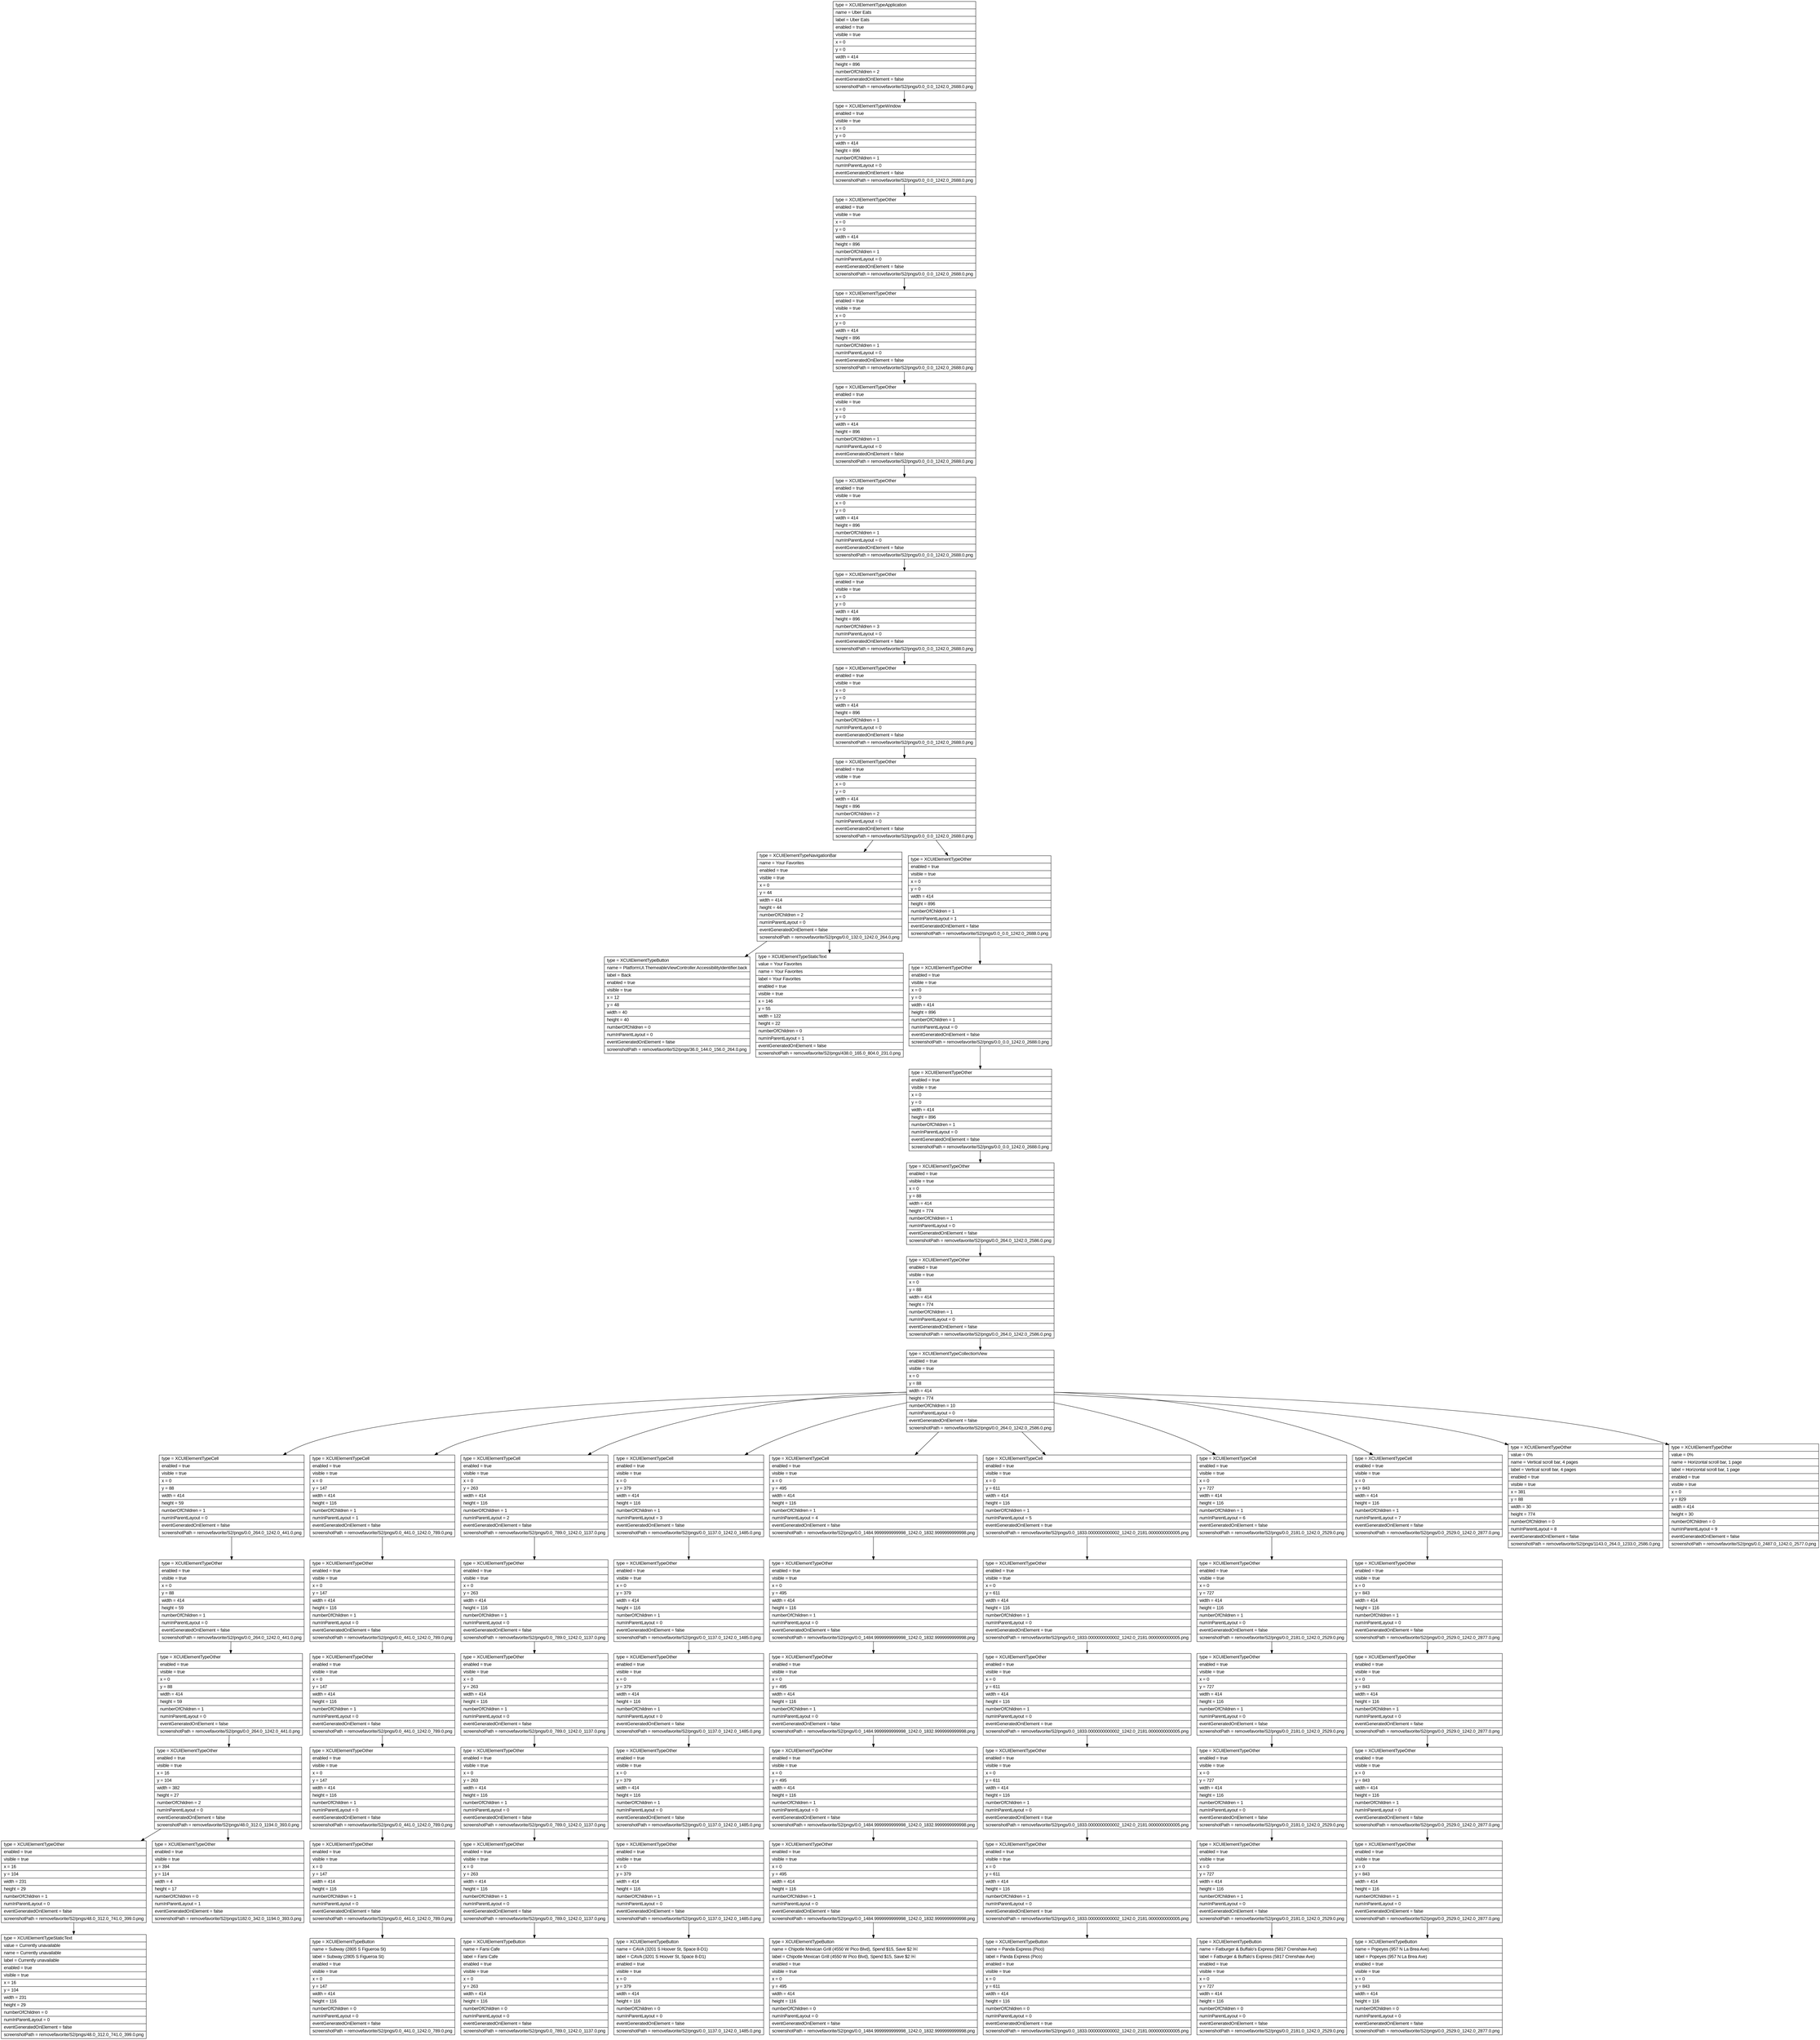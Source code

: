 digraph Layout {

	node [shape=record fontname=Arial];

	0	[label="{type = XCUIElementTypeApplication\l|name = Uber Eats\l|label = Uber Eats\l|enabled = true\l|visible = true\l|x = 0\l|y = 0\l|width = 414\l|height = 896\l|numberOfChildren = 2\l|eventGeneratedOnElement = false \l|screenshotPath = removefavorite/S2/pngs/0.0_0.0_1242.0_2688.0.png\l}"]
	1	[label="{type = XCUIElementTypeWindow\l|enabled = true\l|visible = true\l|x = 0\l|y = 0\l|width = 414\l|height = 896\l|numberOfChildren = 1\l|numInParentLayout = 0\l|eventGeneratedOnElement = false \l|screenshotPath = removefavorite/S2/pngs/0.0_0.0_1242.0_2688.0.png\l}"]
	2	[label="{type = XCUIElementTypeOther\l|enabled = true\l|visible = true\l|x = 0\l|y = 0\l|width = 414\l|height = 896\l|numberOfChildren = 1\l|numInParentLayout = 0\l|eventGeneratedOnElement = false \l|screenshotPath = removefavorite/S2/pngs/0.0_0.0_1242.0_2688.0.png\l}"]
	3	[label="{type = XCUIElementTypeOther\l|enabled = true\l|visible = true\l|x = 0\l|y = 0\l|width = 414\l|height = 896\l|numberOfChildren = 1\l|numInParentLayout = 0\l|eventGeneratedOnElement = false \l|screenshotPath = removefavorite/S2/pngs/0.0_0.0_1242.0_2688.0.png\l}"]
	4	[label="{type = XCUIElementTypeOther\l|enabled = true\l|visible = true\l|x = 0\l|y = 0\l|width = 414\l|height = 896\l|numberOfChildren = 1\l|numInParentLayout = 0\l|eventGeneratedOnElement = false \l|screenshotPath = removefavorite/S2/pngs/0.0_0.0_1242.0_2688.0.png\l}"]
	5	[label="{type = XCUIElementTypeOther\l|enabled = true\l|visible = true\l|x = 0\l|y = 0\l|width = 414\l|height = 896\l|numberOfChildren = 1\l|numInParentLayout = 0\l|eventGeneratedOnElement = false \l|screenshotPath = removefavorite/S2/pngs/0.0_0.0_1242.0_2688.0.png\l}"]
	6	[label="{type = XCUIElementTypeOther\l|enabled = true\l|visible = true\l|x = 0\l|y = 0\l|width = 414\l|height = 896\l|numberOfChildren = 3\l|numInParentLayout = 0\l|eventGeneratedOnElement = false \l|screenshotPath = removefavorite/S2/pngs/0.0_0.0_1242.0_2688.0.png\l}"]
	7	[label="{type = XCUIElementTypeOther\l|enabled = true\l|visible = true\l|x = 0\l|y = 0\l|width = 414\l|height = 896\l|numberOfChildren = 1\l|numInParentLayout = 0\l|eventGeneratedOnElement = false \l|screenshotPath = removefavorite/S2/pngs/0.0_0.0_1242.0_2688.0.png\l}"]
	8	[label="{type = XCUIElementTypeOther\l|enabled = true\l|visible = true\l|x = 0\l|y = 0\l|width = 414\l|height = 896\l|numberOfChildren = 2\l|numInParentLayout = 0\l|eventGeneratedOnElement = false \l|screenshotPath = removefavorite/S2/pngs/0.0_0.0_1242.0_2688.0.png\l}"]
	9	[label="{type = XCUIElementTypeNavigationBar\l|name = Your Favorites\l|enabled = true\l|visible = true\l|x = 0\l|y = 44\l|width = 414\l|height = 44\l|numberOfChildren = 2\l|numInParentLayout = 0\l|eventGeneratedOnElement = false \l|screenshotPath = removefavorite/S2/pngs/0.0_132.0_1242.0_264.0.png\l}"]
	10	[label="{type = XCUIElementTypeOther\l|enabled = true\l|visible = true\l|x = 0\l|y = 0\l|width = 414\l|height = 896\l|numberOfChildren = 1\l|numInParentLayout = 1\l|eventGeneratedOnElement = false \l|screenshotPath = removefavorite/S2/pngs/0.0_0.0_1242.0_2688.0.png\l}"]
	11	[label="{type = XCUIElementTypeButton\l|name = PlatformUI.ThemeableViewController.AccessibilityIdentifier.back\l|label = Back\l|enabled = true\l|visible = true\l|x = 12\l|y = 48\l|width = 40\l|height = 40\l|numberOfChildren = 0\l|numInParentLayout = 0\l|eventGeneratedOnElement = false \l|screenshotPath = removefavorite/S2/pngs/36.0_144.0_156.0_264.0.png\l}"]
	12	[label="{type = XCUIElementTypeStaticText\l|value = Your Favorites\l|name = Your Favorites\l|label = Your Favorites\l|enabled = true\l|visible = true\l|x = 146\l|y = 55\l|width = 122\l|height = 22\l|numberOfChildren = 0\l|numInParentLayout = 1\l|eventGeneratedOnElement = false \l|screenshotPath = removefavorite/S2/pngs/438.0_165.0_804.0_231.0.png\l}"]
	13	[label="{type = XCUIElementTypeOther\l|enabled = true\l|visible = true\l|x = 0\l|y = 0\l|width = 414\l|height = 896\l|numberOfChildren = 1\l|numInParentLayout = 0\l|eventGeneratedOnElement = false \l|screenshotPath = removefavorite/S2/pngs/0.0_0.0_1242.0_2688.0.png\l}"]
	14	[label="{type = XCUIElementTypeOther\l|enabled = true\l|visible = true\l|x = 0\l|y = 0\l|width = 414\l|height = 896\l|numberOfChildren = 1\l|numInParentLayout = 0\l|eventGeneratedOnElement = false \l|screenshotPath = removefavorite/S2/pngs/0.0_0.0_1242.0_2688.0.png\l}"]
	15	[label="{type = XCUIElementTypeOther\l|enabled = true\l|visible = true\l|x = 0\l|y = 88\l|width = 414\l|height = 774\l|numberOfChildren = 1\l|numInParentLayout = 0\l|eventGeneratedOnElement = false \l|screenshotPath = removefavorite/S2/pngs/0.0_264.0_1242.0_2586.0.png\l}"]
	16	[label="{type = XCUIElementTypeOther\l|enabled = true\l|visible = true\l|x = 0\l|y = 88\l|width = 414\l|height = 774\l|numberOfChildren = 1\l|numInParentLayout = 0\l|eventGeneratedOnElement = false \l|screenshotPath = removefavorite/S2/pngs/0.0_264.0_1242.0_2586.0.png\l}"]
	17	[label="{type = XCUIElementTypeCollectionView\l|enabled = true\l|visible = true\l|x = 0\l|y = 88\l|width = 414\l|height = 774\l|numberOfChildren = 10\l|numInParentLayout = 0\l|eventGeneratedOnElement = false \l|screenshotPath = removefavorite/S2/pngs/0.0_264.0_1242.0_2586.0.png\l}"]
	18	[label="{type = XCUIElementTypeCell\l|enabled = true\l|visible = true\l|x = 0\l|y = 88\l|width = 414\l|height = 59\l|numberOfChildren = 1\l|numInParentLayout = 0\l|eventGeneratedOnElement = false \l|screenshotPath = removefavorite/S2/pngs/0.0_264.0_1242.0_441.0.png\l}"]
	19	[label="{type = XCUIElementTypeCell\l|enabled = true\l|visible = true\l|x = 0\l|y = 147\l|width = 414\l|height = 116\l|numberOfChildren = 1\l|numInParentLayout = 1\l|eventGeneratedOnElement = false \l|screenshotPath = removefavorite/S2/pngs/0.0_441.0_1242.0_789.0.png\l}"]
	20	[label="{type = XCUIElementTypeCell\l|enabled = true\l|visible = true\l|x = 0\l|y = 263\l|width = 414\l|height = 116\l|numberOfChildren = 1\l|numInParentLayout = 2\l|eventGeneratedOnElement = false \l|screenshotPath = removefavorite/S2/pngs/0.0_789.0_1242.0_1137.0.png\l}"]
	21	[label="{type = XCUIElementTypeCell\l|enabled = true\l|visible = true\l|x = 0\l|y = 379\l|width = 414\l|height = 116\l|numberOfChildren = 1\l|numInParentLayout = 3\l|eventGeneratedOnElement = false \l|screenshotPath = removefavorite/S2/pngs/0.0_1137.0_1242.0_1485.0.png\l}"]
	22	[label="{type = XCUIElementTypeCell\l|enabled = true\l|visible = true\l|x = 0\l|y = 495\l|width = 414\l|height = 116\l|numberOfChildren = 1\l|numInParentLayout = 4\l|eventGeneratedOnElement = false \l|screenshotPath = removefavorite/S2/pngs/0.0_1484.9999999999998_1242.0_1832.9999999999998.png\l}"]
	23	[label="{type = XCUIElementTypeCell\l|enabled = true\l|visible = true\l|x = 0\l|y = 611\l|width = 414\l|height = 116\l|numberOfChildren = 1\l|numInParentLayout = 5\l|eventGeneratedOnElement = true \l|screenshotPath = removefavorite/S2/pngs/0.0_1833.0000000000002_1242.0_2181.0000000000005.png\l}"]
	24	[label="{type = XCUIElementTypeCell\l|enabled = true\l|visible = true\l|x = 0\l|y = 727\l|width = 414\l|height = 116\l|numberOfChildren = 1\l|numInParentLayout = 6\l|eventGeneratedOnElement = false \l|screenshotPath = removefavorite/S2/pngs/0.0_2181.0_1242.0_2529.0.png\l}"]
	25	[label="{type = XCUIElementTypeCell\l|enabled = true\l|visible = true\l|x = 0\l|y = 843\l|width = 414\l|height = 116\l|numberOfChildren = 1\l|numInParentLayout = 7\l|eventGeneratedOnElement = false \l|screenshotPath = removefavorite/S2/pngs/0.0_2529.0_1242.0_2877.0.png\l}"]
	26	[label="{type = XCUIElementTypeOther\l|value = 0%\l|name = Vertical scroll bar, 4 pages\l|label = Vertical scroll bar, 4 pages\l|enabled = true\l|visible = true\l|x = 381\l|y = 88\l|width = 30\l|height = 774\l|numberOfChildren = 0\l|numInParentLayout = 8\l|eventGeneratedOnElement = false \l|screenshotPath = removefavorite/S2/pngs/1143.0_264.0_1233.0_2586.0.png\l}"]
	27	[label="{type = XCUIElementTypeOther\l|value = 0%\l|name = Horizontal scroll bar, 1 page\l|label = Horizontal scroll bar, 1 page\l|enabled = true\l|visible = true\l|x = 0\l|y = 829\l|width = 414\l|height = 30\l|numberOfChildren = 0\l|numInParentLayout = 9\l|eventGeneratedOnElement = false \l|screenshotPath = removefavorite/S2/pngs/0.0_2487.0_1242.0_2577.0.png\l}"]
	28	[label="{type = XCUIElementTypeOther\l|enabled = true\l|visible = true\l|x = 0\l|y = 88\l|width = 414\l|height = 59\l|numberOfChildren = 1\l|numInParentLayout = 0\l|eventGeneratedOnElement = false \l|screenshotPath = removefavorite/S2/pngs/0.0_264.0_1242.0_441.0.png\l}"]
	29	[label="{type = XCUIElementTypeOther\l|enabled = true\l|visible = true\l|x = 0\l|y = 147\l|width = 414\l|height = 116\l|numberOfChildren = 1\l|numInParentLayout = 0\l|eventGeneratedOnElement = false \l|screenshotPath = removefavorite/S2/pngs/0.0_441.0_1242.0_789.0.png\l}"]
	30	[label="{type = XCUIElementTypeOther\l|enabled = true\l|visible = true\l|x = 0\l|y = 263\l|width = 414\l|height = 116\l|numberOfChildren = 1\l|numInParentLayout = 0\l|eventGeneratedOnElement = false \l|screenshotPath = removefavorite/S2/pngs/0.0_789.0_1242.0_1137.0.png\l}"]
	31	[label="{type = XCUIElementTypeOther\l|enabled = true\l|visible = true\l|x = 0\l|y = 379\l|width = 414\l|height = 116\l|numberOfChildren = 1\l|numInParentLayout = 0\l|eventGeneratedOnElement = false \l|screenshotPath = removefavorite/S2/pngs/0.0_1137.0_1242.0_1485.0.png\l}"]
	32	[label="{type = XCUIElementTypeOther\l|enabled = true\l|visible = true\l|x = 0\l|y = 495\l|width = 414\l|height = 116\l|numberOfChildren = 1\l|numInParentLayout = 0\l|eventGeneratedOnElement = false \l|screenshotPath = removefavorite/S2/pngs/0.0_1484.9999999999998_1242.0_1832.9999999999998.png\l}"]
	33	[label="{type = XCUIElementTypeOther\l|enabled = true\l|visible = true\l|x = 0\l|y = 611\l|width = 414\l|height = 116\l|numberOfChildren = 1\l|numInParentLayout = 0\l|eventGeneratedOnElement = true \l|screenshotPath = removefavorite/S2/pngs/0.0_1833.0000000000002_1242.0_2181.0000000000005.png\l}"]
	34	[label="{type = XCUIElementTypeOther\l|enabled = true\l|visible = true\l|x = 0\l|y = 727\l|width = 414\l|height = 116\l|numberOfChildren = 1\l|numInParentLayout = 0\l|eventGeneratedOnElement = false \l|screenshotPath = removefavorite/S2/pngs/0.0_2181.0_1242.0_2529.0.png\l}"]
	35	[label="{type = XCUIElementTypeOther\l|enabled = true\l|visible = true\l|x = 0\l|y = 843\l|width = 414\l|height = 116\l|numberOfChildren = 1\l|numInParentLayout = 0\l|eventGeneratedOnElement = false \l|screenshotPath = removefavorite/S2/pngs/0.0_2529.0_1242.0_2877.0.png\l}"]
	36	[label="{type = XCUIElementTypeOther\l|enabled = true\l|visible = true\l|x = 0\l|y = 88\l|width = 414\l|height = 59\l|numberOfChildren = 1\l|numInParentLayout = 0\l|eventGeneratedOnElement = false \l|screenshotPath = removefavorite/S2/pngs/0.0_264.0_1242.0_441.0.png\l}"]
	37	[label="{type = XCUIElementTypeOther\l|enabled = true\l|visible = true\l|x = 0\l|y = 147\l|width = 414\l|height = 116\l|numberOfChildren = 1\l|numInParentLayout = 0\l|eventGeneratedOnElement = false \l|screenshotPath = removefavorite/S2/pngs/0.0_441.0_1242.0_789.0.png\l}"]
	38	[label="{type = XCUIElementTypeOther\l|enabled = true\l|visible = true\l|x = 0\l|y = 263\l|width = 414\l|height = 116\l|numberOfChildren = 1\l|numInParentLayout = 0\l|eventGeneratedOnElement = false \l|screenshotPath = removefavorite/S2/pngs/0.0_789.0_1242.0_1137.0.png\l}"]
	39	[label="{type = XCUIElementTypeOther\l|enabled = true\l|visible = true\l|x = 0\l|y = 379\l|width = 414\l|height = 116\l|numberOfChildren = 1\l|numInParentLayout = 0\l|eventGeneratedOnElement = false \l|screenshotPath = removefavorite/S2/pngs/0.0_1137.0_1242.0_1485.0.png\l}"]
	40	[label="{type = XCUIElementTypeOther\l|enabled = true\l|visible = true\l|x = 0\l|y = 495\l|width = 414\l|height = 116\l|numberOfChildren = 1\l|numInParentLayout = 0\l|eventGeneratedOnElement = false \l|screenshotPath = removefavorite/S2/pngs/0.0_1484.9999999999998_1242.0_1832.9999999999998.png\l}"]
	41	[label="{type = XCUIElementTypeOther\l|enabled = true\l|visible = true\l|x = 0\l|y = 611\l|width = 414\l|height = 116\l|numberOfChildren = 1\l|numInParentLayout = 0\l|eventGeneratedOnElement = true \l|screenshotPath = removefavorite/S2/pngs/0.0_1833.0000000000002_1242.0_2181.0000000000005.png\l}"]
	42	[label="{type = XCUIElementTypeOther\l|enabled = true\l|visible = true\l|x = 0\l|y = 727\l|width = 414\l|height = 116\l|numberOfChildren = 1\l|numInParentLayout = 0\l|eventGeneratedOnElement = false \l|screenshotPath = removefavorite/S2/pngs/0.0_2181.0_1242.0_2529.0.png\l}"]
	43	[label="{type = XCUIElementTypeOther\l|enabled = true\l|visible = true\l|x = 0\l|y = 843\l|width = 414\l|height = 116\l|numberOfChildren = 1\l|numInParentLayout = 0\l|eventGeneratedOnElement = false \l|screenshotPath = removefavorite/S2/pngs/0.0_2529.0_1242.0_2877.0.png\l}"]
	44	[label="{type = XCUIElementTypeOther\l|enabled = true\l|visible = true\l|x = 16\l|y = 104\l|width = 382\l|height = 27\l|numberOfChildren = 2\l|numInParentLayout = 0\l|eventGeneratedOnElement = false \l|screenshotPath = removefavorite/S2/pngs/48.0_312.0_1194.0_393.0.png\l}"]
	45	[label="{type = XCUIElementTypeOther\l|enabled = true\l|visible = true\l|x = 0\l|y = 147\l|width = 414\l|height = 116\l|numberOfChildren = 1\l|numInParentLayout = 0\l|eventGeneratedOnElement = false \l|screenshotPath = removefavorite/S2/pngs/0.0_441.0_1242.0_789.0.png\l}"]
	46	[label="{type = XCUIElementTypeOther\l|enabled = true\l|visible = true\l|x = 0\l|y = 263\l|width = 414\l|height = 116\l|numberOfChildren = 1\l|numInParentLayout = 0\l|eventGeneratedOnElement = false \l|screenshotPath = removefavorite/S2/pngs/0.0_789.0_1242.0_1137.0.png\l}"]
	47	[label="{type = XCUIElementTypeOther\l|enabled = true\l|visible = true\l|x = 0\l|y = 379\l|width = 414\l|height = 116\l|numberOfChildren = 1\l|numInParentLayout = 0\l|eventGeneratedOnElement = false \l|screenshotPath = removefavorite/S2/pngs/0.0_1137.0_1242.0_1485.0.png\l}"]
	48	[label="{type = XCUIElementTypeOther\l|enabled = true\l|visible = true\l|x = 0\l|y = 495\l|width = 414\l|height = 116\l|numberOfChildren = 1\l|numInParentLayout = 0\l|eventGeneratedOnElement = false \l|screenshotPath = removefavorite/S2/pngs/0.0_1484.9999999999998_1242.0_1832.9999999999998.png\l}"]
	49	[label="{type = XCUIElementTypeOther\l|enabled = true\l|visible = true\l|x = 0\l|y = 611\l|width = 414\l|height = 116\l|numberOfChildren = 1\l|numInParentLayout = 0\l|eventGeneratedOnElement = true \l|screenshotPath = removefavorite/S2/pngs/0.0_1833.0000000000002_1242.0_2181.0000000000005.png\l}"]
	50	[label="{type = XCUIElementTypeOther\l|enabled = true\l|visible = true\l|x = 0\l|y = 727\l|width = 414\l|height = 116\l|numberOfChildren = 1\l|numInParentLayout = 0\l|eventGeneratedOnElement = false \l|screenshotPath = removefavorite/S2/pngs/0.0_2181.0_1242.0_2529.0.png\l}"]
	51	[label="{type = XCUIElementTypeOther\l|enabled = true\l|visible = true\l|x = 0\l|y = 843\l|width = 414\l|height = 116\l|numberOfChildren = 1\l|numInParentLayout = 0\l|eventGeneratedOnElement = false \l|screenshotPath = removefavorite/S2/pngs/0.0_2529.0_1242.0_2877.0.png\l}"]
	52	[label="{type = XCUIElementTypeOther\l|enabled = true\l|visible = true\l|x = 16\l|y = 104\l|width = 231\l|height = 29\l|numberOfChildren = 1\l|numInParentLayout = 0\l|eventGeneratedOnElement = false \l|screenshotPath = removefavorite/S2/pngs/48.0_312.0_741.0_399.0.png\l}"]
	53	[label="{type = XCUIElementTypeOther\l|enabled = true\l|visible = true\l|x = 394\l|y = 114\l|width = 4\l|height = 17\l|numberOfChildren = 0\l|numInParentLayout = 1\l|eventGeneratedOnElement = false \l|screenshotPath = removefavorite/S2/pngs/1182.0_342.0_1194.0_393.0.png\l}"]
	54	[label="{type = XCUIElementTypeOther\l|enabled = true\l|visible = true\l|x = 0\l|y = 147\l|width = 414\l|height = 116\l|numberOfChildren = 1\l|numInParentLayout = 0\l|eventGeneratedOnElement = false \l|screenshotPath = removefavorite/S2/pngs/0.0_441.0_1242.0_789.0.png\l}"]
	55	[label="{type = XCUIElementTypeOther\l|enabled = true\l|visible = true\l|x = 0\l|y = 263\l|width = 414\l|height = 116\l|numberOfChildren = 1\l|numInParentLayout = 0\l|eventGeneratedOnElement = false \l|screenshotPath = removefavorite/S2/pngs/0.0_789.0_1242.0_1137.0.png\l}"]
	56	[label="{type = XCUIElementTypeOther\l|enabled = true\l|visible = true\l|x = 0\l|y = 379\l|width = 414\l|height = 116\l|numberOfChildren = 1\l|numInParentLayout = 0\l|eventGeneratedOnElement = false \l|screenshotPath = removefavorite/S2/pngs/0.0_1137.0_1242.0_1485.0.png\l}"]
	57	[label="{type = XCUIElementTypeOther\l|enabled = true\l|visible = true\l|x = 0\l|y = 495\l|width = 414\l|height = 116\l|numberOfChildren = 1\l|numInParentLayout = 0\l|eventGeneratedOnElement = false \l|screenshotPath = removefavorite/S2/pngs/0.0_1484.9999999999998_1242.0_1832.9999999999998.png\l}"]
	58	[label="{type = XCUIElementTypeOther\l|enabled = true\l|visible = true\l|x = 0\l|y = 611\l|width = 414\l|height = 116\l|numberOfChildren = 1\l|numInParentLayout = 0\l|eventGeneratedOnElement = true \l|screenshotPath = removefavorite/S2/pngs/0.0_1833.0000000000002_1242.0_2181.0000000000005.png\l}"]
	59	[label="{type = XCUIElementTypeOther\l|enabled = true\l|visible = true\l|x = 0\l|y = 727\l|width = 414\l|height = 116\l|numberOfChildren = 1\l|numInParentLayout = 0\l|eventGeneratedOnElement = false \l|screenshotPath = removefavorite/S2/pngs/0.0_2181.0_1242.0_2529.0.png\l}"]
	60	[label="{type = XCUIElementTypeOther\l|enabled = true\l|visible = true\l|x = 0\l|y = 843\l|width = 414\l|height = 116\l|numberOfChildren = 1\l|numInParentLayout = 0\l|eventGeneratedOnElement = false \l|screenshotPath = removefavorite/S2/pngs/0.0_2529.0_1242.0_2877.0.png\l}"]
	61	[label="{type = XCUIElementTypeStaticText\l|value = Currently unavailable\l|name = Currently unavailable\l|label = Currently unavailable\l|enabled = true\l|visible = true\l|x = 16\l|y = 104\l|width = 231\l|height = 29\l|numberOfChildren = 0\l|numInParentLayout = 0\l|eventGeneratedOnElement = false \l|screenshotPath = removefavorite/S2/pngs/48.0_312.0_741.0_399.0.png\l}"]
	62	[label="{type = XCUIElementTypeButton\l|name = Subway (2805 S Figueroa St)\l|label = Subway (2805 S Figueroa St)\l|enabled = true\l|visible = true\l|x = 0\l|y = 147\l|width = 414\l|height = 116\l|numberOfChildren = 0\l|numInParentLayout = 0\l|eventGeneratedOnElement = false \l|screenshotPath = removefavorite/S2/pngs/0.0_441.0_1242.0_789.0.png\l}"]
	63	[label="{type = XCUIElementTypeButton\l|name = Farsi Cafe\l|label = Farsi Cafe\l|enabled = true\l|visible = true\l|x = 0\l|y = 263\l|width = 414\l|height = 116\l|numberOfChildren = 0\l|numInParentLayout = 0\l|eventGeneratedOnElement = false \l|screenshotPath = removefavorite/S2/pngs/0.0_789.0_1242.0_1137.0.png\l}"]
	64	[label="{type = XCUIElementTypeButton\l|name = CAVA (3201 S Hoover St, Space 8-D1)\l|label = CAVA (3201 S Hoover St, Space 8-D1)\l|enabled = true\l|visible = true\l|x = 0\l|y = 379\l|width = 414\l|height = 116\l|numberOfChildren = 0\l|numInParentLayout = 0\l|eventGeneratedOnElement = false \l|screenshotPath = removefavorite/S2/pngs/0.0_1137.0_1242.0_1485.0.png\l}"]
	65	[label="{type = XCUIElementTypeButton\l|name = Chipotle Mexican Grill (4550 W Pico Blvd),  Spend $15, Save $2 ￼\l|label = Chipotle Mexican Grill (4550 W Pico Blvd),  Spend $15, Save $2 ￼\l|enabled = true\l|visible = true\l|x = 0\l|y = 495\l|width = 414\l|height = 116\l|numberOfChildren = 0\l|numInParentLayout = 0\l|eventGeneratedOnElement = false \l|screenshotPath = removefavorite/S2/pngs/0.0_1484.9999999999998_1242.0_1832.9999999999998.png\l}"]
	66	[label="{type = XCUIElementTypeButton\l|name = Panda Express (Pico)\l|label = Panda Express (Pico)\l|enabled = true\l|visible = true\l|x = 0\l|y = 611\l|width = 414\l|height = 116\l|numberOfChildren = 0\l|numInParentLayout = 0\l|eventGeneratedOnElement = true \l|screenshotPath = removefavorite/S2/pngs/0.0_1833.0000000000002_1242.0_2181.0000000000005.png\l}"]
	67	[label="{type = XCUIElementTypeButton\l|name = Fatburger & Buffalo's Express (5817 Crenshaw Ave)\l|label = Fatburger & Buffalo's Express (5817 Crenshaw Ave)\l|enabled = true\l|visible = true\l|x = 0\l|y = 727\l|width = 414\l|height = 116\l|numberOfChildren = 0\l|numInParentLayout = 0\l|eventGeneratedOnElement = false \l|screenshotPath = removefavorite/S2/pngs/0.0_2181.0_1242.0_2529.0.png\l}"]
	68	[label="{type = XCUIElementTypeButton\l|name = Popeyes (957 N La Brea Ave)\l|label = Popeyes (957 N La Brea Ave)\l|enabled = true\l|visible = true\l|x = 0\l|y = 843\l|width = 414\l|height = 116\l|numberOfChildren = 0\l|numInParentLayout = 0\l|eventGeneratedOnElement = false \l|screenshotPath = removefavorite/S2/pngs/0.0_2529.0_1242.0_2877.0.png\l}"]


	0 -> 1
	1 -> 2
	2 -> 3
	3 -> 4
	4 -> 5
	5 -> 6
	6 -> 7
	7 -> 8
	8 -> 9
	8 -> 10
	9 -> 11
	9 -> 12
	10 -> 13
	13 -> 14
	14 -> 15
	15 -> 16
	16 -> 17
	17 -> 18
	17 -> 19
	17 -> 20
	17 -> 21
	17 -> 22
	17 -> 23
	17 -> 24
	17 -> 25
	17 -> 26
	17 -> 27
	18 -> 28
	19 -> 29
	20 -> 30
	21 -> 31
	22 -> 32
	23 -> 33
	24 -> 34
	25 -> 35
	28 -> 36
	29 -> 37
	30 -> 38
	31 -> 39
	32 -> 40
	33 -> 41
	34 -> 42
	35 -> 43
	36 -> 44
	37 -> 45
	38 -> 46
	39 -> 47
	40 -> 48
	41 -> 49
	42 -> 50
	43 -> 51
	44 -> 52
	44 -> 53
	45 -> 54
	46 -> 55
	47 -> 56
	48 -> 57
	49 -> 58
	50 -> 59
	51 -> 60
	52 -> 61
	54 -> 62
	55 -> 63
	56 -> 64
	57 -> 65
	58 -> 66
	59 -> 67
	60 -> 68


}